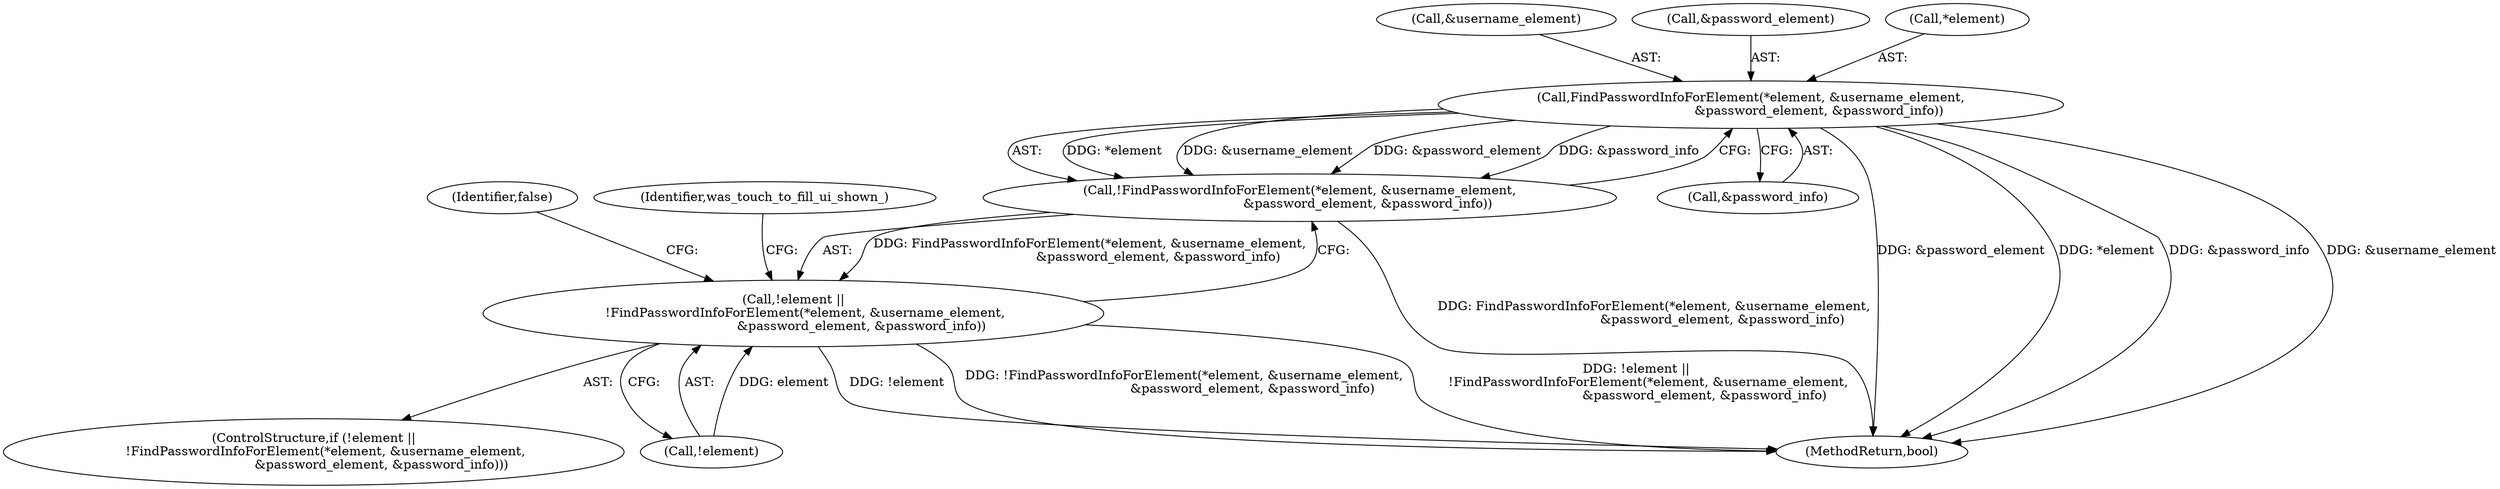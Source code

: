 digraph "0_Chrome_5c895ed26b096468eea6baa6584f2df65905b76b@pointer" {
"1000120" [label="(Call,FindPasswordInfoForElement(*element, &username_element,\n                                  &password_element, &password_info))"];
"1000119" [label="(Call,!FindPasswordInfoForElement(*element, &username_element,\n                                  &password_element, &password_info))"];
"1000116" [label="(Call,!element ||\n      !FindPasswordInfoForElement(*element, &username_element,\n                                  &password_element, &password_info))"];
"1000117" [label="(Call,!element)"];
"1000123" [label="(Call,&username_element)"];
"1000115" [label="(ControlStructure,if (!element ||\n      !FindPasswordInfoForElement(*element, &username_element,\n                                  &password_element, &password_info)))"];
"1000119" [label="(Call,!FindPasswordInfoForElement(*element, &username_element,\n                                  &password_element, &password_info))"];
"1000127" [label="(Call,&password_info)"];
"1000125" [label="(Call,&password_element)"];
"1000142" [label="(MethodReturn,bool)"];
"1000121" [label="(Call,*element)"];
"1000116" [label="(Call,!element ||\n      !FindPasswordInfoForElement(*element, &username_element,\n                                  &password_element, &password_info))"];
"1000131" [label="(Identifier,false)"];
"1000133" [label="(Identifier,was_touch_to_fill_ui_shown_)"];
"1000120" [label="(Call,FindPasswordInfoForElement(*element, &username_element,\n                                  &password_element, &password_info))"];
"1000120" -> "1000119"  [label="AST: "];
"1000120" -> "1000127"  [label="CFG: "];
"1000121" -> "1000120"  [label="AST: "];
"1000123" -> "1000120"  [label="AST: "];
"1000125" -> "1000120"  [label="AST: "];
"1000127" -> "1000120"  [label="AST: "];
"1000119" -> "1000120"  [label="CFG: "];
"1000120" -> "1000142"  [label="DDG: &password_element"];
"1000120" -> "1000142"  [label="DDG: *element"];
"1000120" -> "1000142"  [label="DDG: &password_info"];
"1000120" -> "1000142"  [label="DDG: &username_element"];
"1000120" -> "1000119"  [label="DDG: *element"];
"1000120" -> "1000119"  [label="DDG: &username_element"];
"1000120" -> "1000119"  [label="DDG: &password_element"];
"1000120" -> "1000119"  [label="DDG: &password_info"];
"1000119" -> "1000116"  [label="AST: "];
"1000116" -> "1000119"  [label="CFG: "];
"1000119" -> "1000142"  [label="DDG: FindPasswordInfoForElement(*element, &username_element,\n                                  &password_element, &password_info)"];
"1000119" -> "1000116"  [label="DDG: FindPasswordInfoForElement(*element, &username_element,\n                                  &password_element, &password_info)"];
"1000116" -> "1000115"  [label="AST: "];
"1000116" -> "1000117"  [label="CFG: "];
"1000117" -> "1000116"  [label="AST: "];
"1000131" -> "1000116"  [label="CFG: "];
"1000133" -> "1000116"  [label="CFG: "];
"1000116" -> "1000142"  [label="DDG: !element"];
"1000116" -> "1000142"  [label="DDG: !FindPasswordInfoForElement(*element, &username_element,\n                                  &password_element, &password_info)"];
"1000116" -> "1000142"  [label="DDG: !element ||\n      !FindPasswordInfoForElement(*element, &username_element,\n                                  &password_element, &password_info)"];
"1000117" -> "1000116"  [label="DDG: element"];
}
